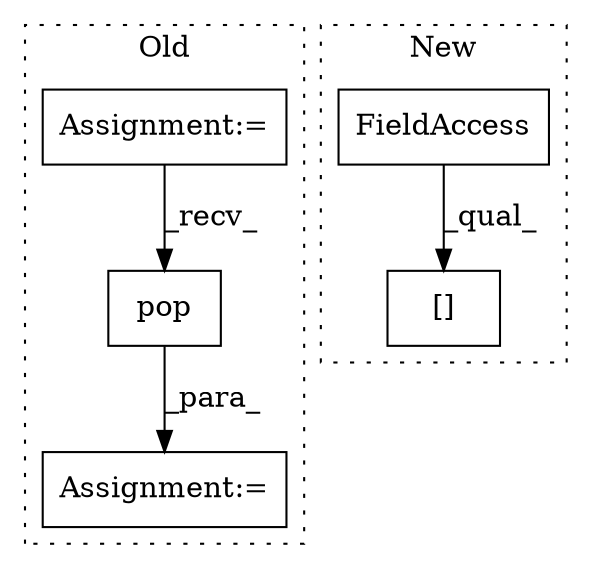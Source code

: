 digraph G {
subgraph cluster0 {
1 [label="pop" a="32" s="6402" l="5" shape="box"];
3 [label="Assignment:=" a="7" s="6387" l="1" shape="box"];
4 [label="Assignment:=" a="7" s="5968" l="1" shape="box"];
label = "Old";
style="dotted";
}
subgraph cluster1 {
2 [label="[]" a="2" s="6210,6223" l="11,1" shape="box"];
5 [label="FieldAccess" a="22" s="6210" l="10" shape="box"];
label = "New";
style="dotted";
}
1 -> 3 [label="_para_"];
4 -> 1 [label="_recv_"];
5 -> 2 [label="_qual_"];
}